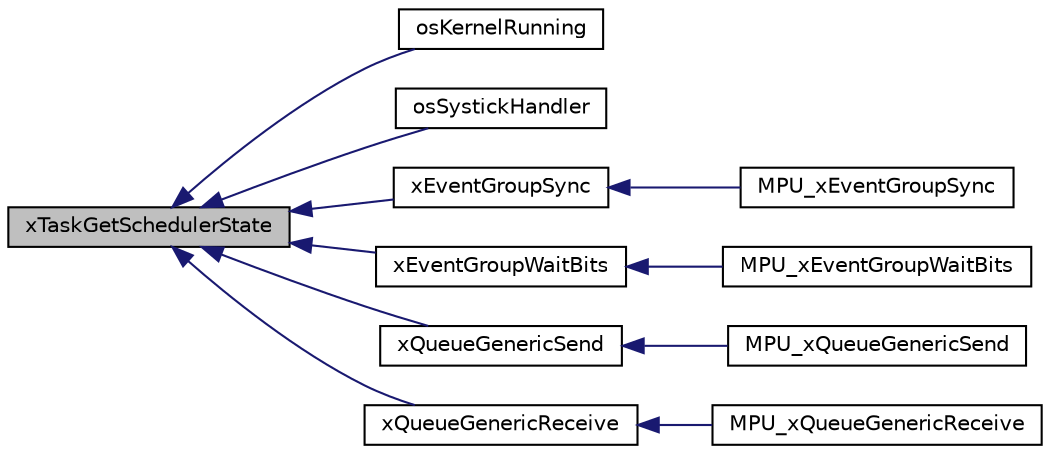 digraph "xTaskGetSchedulerState"
{
  edge [fontname="Helvetica",fontsize="10",labelfontname="Helvetica",labelfontsize="10"];
  node [fontname="Helvetica",fontsize="10",shape=record];
  rankdir="LR";
  Node137 [label="xTaskGetSchedulerState",height=0.2,width=0.4,color="black", fillcolor="grey75", style="filled", fontcolor="black"];
  Node137 -> Node138 [dir="back",color="midnightblue",fontsize="10",style="solid",fontname="Helvetica"];
  Node138 [label="osKernelRunning",height=0.2,width=0.4,color="black", fillcolor="white", style="filled",URL="$cmsis__os_8h.html#a3b571de44cd3094c643247a7397f86b5",tooltip="Check if the RTOS kernel is already started. "];
  Node137 -> Node139 [dir="back",color="midnightblue",fontsize="10",style="solid",fontname="Helvetica"];
  Node139 [label="osSystickHandler",height=0.2,width=0.4,color="black", fillcolor="white", style="filled",URL="$cmsis__os_8h.html#ab169d629ebefc57e030b324d4cce9eea",tooltip="Handles the tick increment. "];
  Node137 -> Node140 [dir="back",color="midnightblue",fontsize="10",style="solid",fontname="Helvetica"];
  Node140 [label="xEventGroupSync",height=0.2,width=0.4,color="black", fillcolor="white", style="filled",URL="$event__groups_8h.html#a869511456b86426f52e2eec898bff341"];
  Node140 -> Node141 [dir="back",color="midnightblue",fontsize="10",style="solid",fontname="Helvetica"];
  Node141 [label="MPU_xEventGroupSync",height=0.2,width=0.4,color="black", fillcolor="white", style="filled",URL="$mpu__wrappers_8c.html#a6a226283b88af6323ec11950dfaa9c7e"];
  Node137 -> Node142 [dir="back",color="midnightblue",fontsize="10",style="solid",fontname="Helvetica"];
  Node142 [label="xEventGroupWaitBits",height=0.2,width=0.4,color="black", fillcolor="white", style="filled",URL="$event__groups_8h.html#aab9d5b405bc57b7624dcabe9a9a503db"];
  Node142 -> Node143 [dir="back",color="midnightblue",fontsize="10",style="solid",fontname="Helvetica"];
  Node143 [label="MPU_xEventGroupWaitBits",height=0.2,width=0.4,color="black", fillcolor="white", style="filled",URL="$mpu__wrappers_8c.html#a9de3688a138371bf668f3db7d246c4f6"];
  Node137 -> Node144 [dir="back",color="midnightblue",fontsize="10",style="solid",fontname="Helvetica"];
  Node144 [label="xQueueGenericSend",height=0.2,width=0.4,color="black", fillcolor="white", style="filled",URL="$queue_8c.html#acb67c81366c00896b21cd826e07d885d"];
  Node144 -> Node145 [dir="back",color="midnightblue",fontsize="10",style="solid",fontname="Helvetica"];
  Node145 [label="MPU_xQueueGenericSend",height=0.2,width=0.4,color="black", fillcolor="white", style="filled",URL="$mpu__wrappers_8c.html#afec3801d053a850488cda14b0cad95fd"];
  Node137 -> Node146 [dir="back",color="midnightblue",fontsize="10",style="solid",fontname="Helvetica"];
  Node146 [label="xQueueGenericReceive",height=0.2,width=0.4,color="black", fillcolor="white", style="filled",URL="$queue_8c.html#ace632b55c3955bacae20978e261129a6"];
  Node146 -> Node147 [dir="back",color="midnightblue",fontsize="10",style="solid",fontname="Helvetica"];
  Node147 [label="MPU_xQueueGenericReceive",height=0.2,width=0.4,color="black", fillcolor="white", style="filled",URL="$mpu__wrappers_8c.html#a11f6f4ba0b7f2612c09d7494aa695297"];
}
